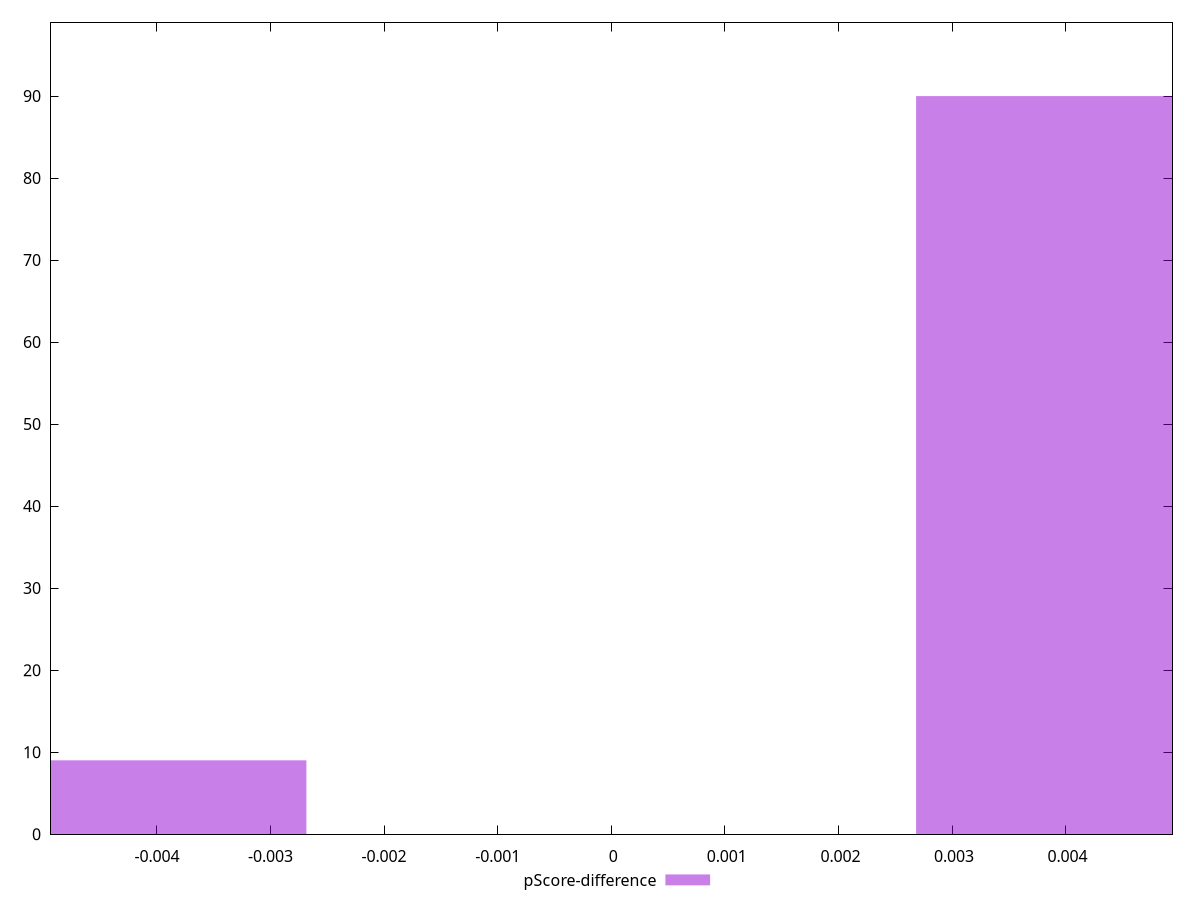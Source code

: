 reset

$pScoreDifference <<EOF
0.0053679684917232505 90
-0.0053679684917232505 9
EOF

set key outside below
set boxwidth 0.0053679684917232505
set xrange [-0.004941176470588282:0.004941176470588227]
set yrange [0:99]
set trange [0:99]
set style fill transparent solid 0.5 noborder
set terminal svg size 640, 490 enhanced background rgb 'white'
set output "reports/report_00030_2021-02-24T20-42-31.540Z/uses-rel-preload/samples/card/pScore-difference/histogram.svg"

plot $pScoreDifference title "pScore-difference" with boxes

reset
